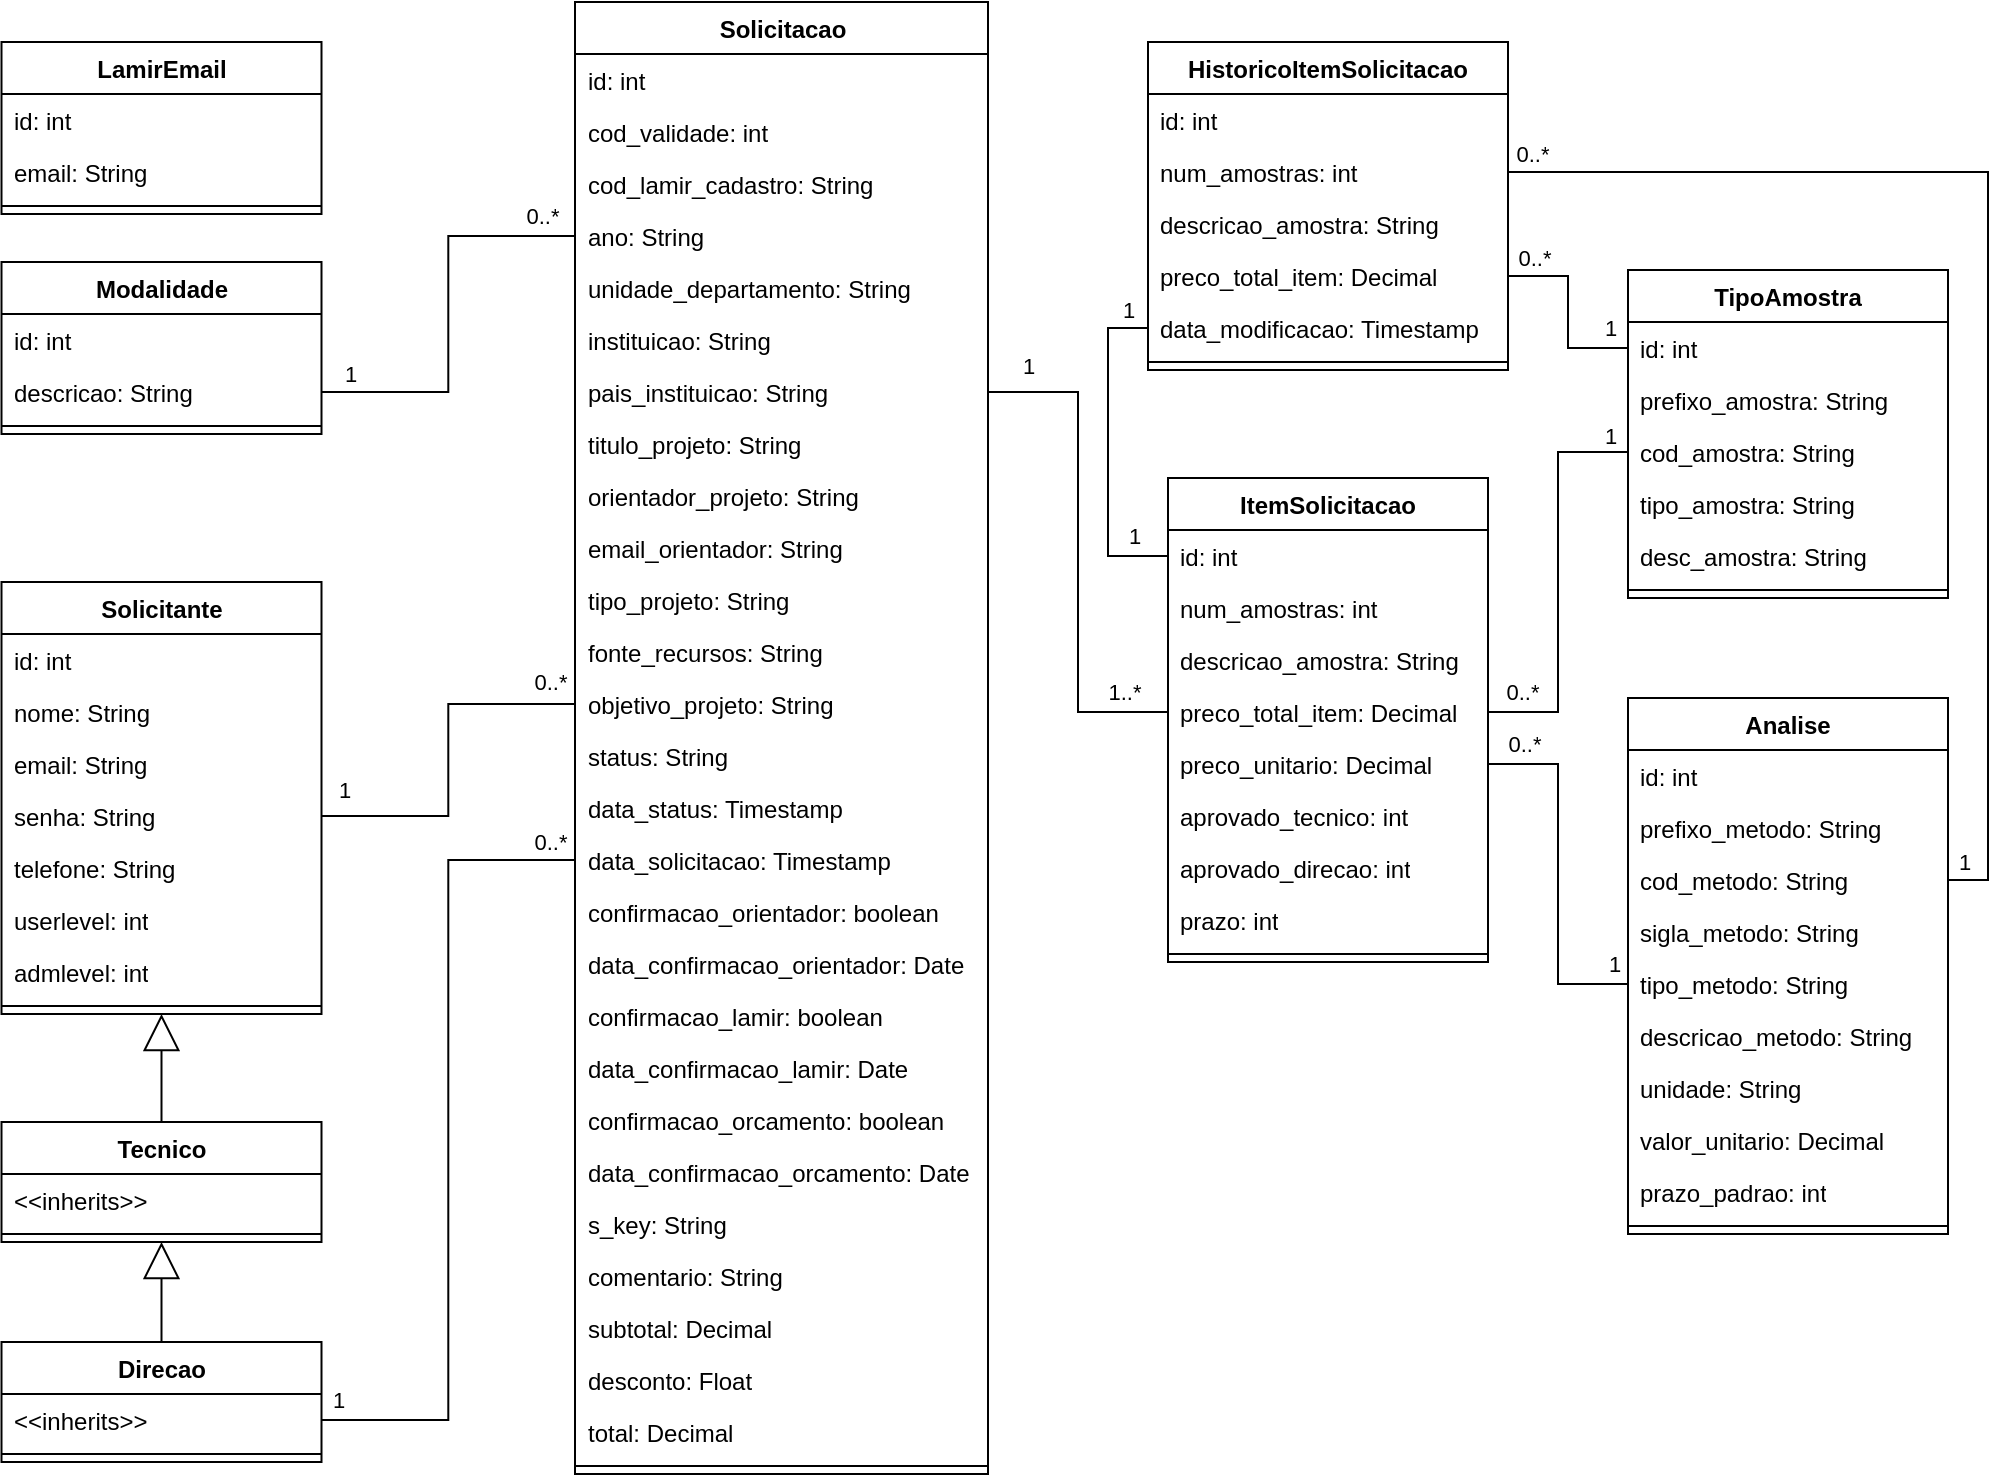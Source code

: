 <mxfile version="26.2.15">
  <diagram name="Página-1" id="T-kE6N22ADqD35Iw9dVv">
    <mxGraphModel dx="1678" dy="989" grid="1" gridSize="10" guides="1" tooltips="1" connect="1" arrows="1" fold="1" page="1" pageScale="1" pageWidth="1169" pageHeight="827" math="0" shadow="0">
      <root>
        <mxCell id="0" />
        <mxCell id="1" parent="0" />
        <mxCell id="AepjA9qyx1A8IS-AuZl7-17" value="Solicitante" style="swimlane;fontStyle=1;align=center;verticalAlign=top;childLayout=stackLayout;horizontal=1;startSize=26;horizontalStack=0;resizeParent=1;resizeParentMax=0;resizeLast=0;collapsible=1;marginBottom=0;whiteSpace=wrap;html=1;" vertex="1" parent="1">
          <mxGeometry x="126.75" y="360" width="160" height="216" as="geometry" />
        </mxCell>
        <mxCell id="AepjA9qyx1A8IS-AuZl7-18" value="id: int" style="text;strokeColor=none;fillColor=none;align=left;verticalAlign=top;spacingLeft=4;spacingRight=4;overflow=hidden;rotatable=0;points=[[0,0.5],[1,0.5]];portConstraint=eastwest;whiteSpace=wrap;html=1;" vertex="1" parent="AepjA9qyx1A8IS-AuZl7-17">
          <mxGeometry y="26" width="160" height="26" as="geometry" />
        </mxCell>
        <mxCell id="AepjA9qyx1A8IS-AuZl7-95" value="nome: String" style="text;strokeColor=none;fillColor=none;align=left;verticalAlign=top;spacingLeft=4;spacingRight=4;overflow=hidden;rotatable=0;points=[[0,0.5],[1,0.5]];portConstraint=eastwest;whiteSpace=wrap;html=1;" vertex="1" parent="AepjA9qyx1A8IS-AuZl7-17">
          <mxGeometry y="52" width="160" height="26" as="geometry" />
        </mxCell>
        <mxCell id="AepjA9qyx1A8IS-AuZl7-96" value="email: String" style="text;strokeColor=none;fillColor=none;align=left;verticalAlign=top;spacingLeft=4;spacingRight=4;overflow=hidden;rotatable=0;points=[[0,0.5],[1,0.5]];portConstraint=eastwest;whiteSpace=wrap;html=1;" vertex="1" parent="AepjA9qyx1A8IS-AuZl7-17">
          <mxGeometry y="78" width="160" height="26" as="geometry" />
        </mxCell>
        <mxCell id="AepjA9qyx1A8IS-AuZl7-98" value="senha: String" style="text;strokeColor=none;fillColor=none;align=left;verticalAlign=top;spacingLeft=4;spacingRight=4;overflow=hidden;rotatable=0;points=[[0,0.5],[1,0.5]];portConstraint=eastwest;whiteSpace=wrap;html=1;" vertex="1" parent="AepjA9qyx1A8IS-AuZl7-17">
          <mxGeometry y="104" width="160" height="26" as="geometry" />
        </mxCell>
        <mxCell id="AepjA9qyx1A8IS-AuZl7-99" value="telefone: String" style="text;strokeColor=none;fillColor=none;align=left;verticalAlign=top;spacingLeft=4;spacingRight=4;overflow=hidden;rotatable=0;points=[[0,0.5],[1,0.5]];portConstraint=eastwest;whiteSpace=wrap;html=1;" vertex="1" parent="AepjA9qyx1A8IS-AuZl7-17">
          <mxGeometry y="130" width="160" height="26" as="geometry" />
        </mxCell>
        <mxCell id="AepjA9qyx1A8IS-AuZl7-97" value="userlevel: int" style="text;strokeColor=none;fillColor=none;align=left;verticalAlign=top;spacingLeft=4;spacingRight=4;overflow=hidden;rotatable=0;points=[[0,0.5],[1,0.5]];portConstraint=eastwest;whiteSpace=wrap;html=1;" vertex="1" parent="AepjA9qyx1A8IS-AuZl7-17">
          <mxGeometry y="156" width="160" height="26" as="geometry" />
        </mxCell>
        <mxCell id="AepjA9qyx1A8IS-AuZl7-100" value="admlevel: int" style="text;strokeColor=none;fillColor=none;align=left;verticalAlign=top;spacingLeft=4;spacingRight=4;overflow=hidden;rotatable=0;points=[[0,0.5],[1,0.5]];portConstraint=eastwest;whiteSpace=wrap;html=1;" vertex="1" parent="AepjA9qyx1A8IS-AuZl7-17">
          <mxGeometry y="182" width="160" height="26" as="geometry" />
        </mxCell>
        <mxCell id="AepjA9qyx1A8IS-AuZl7-19" value="" style="line;strokeWidth=1;fillColor=none;align=left;verticalAlign=middle;spacingTop=-1;spacingLeft=3;spacingRight=3;rotatable=0;labelPosition=right;points=[];portConstraint=eastwest;strokeColor=inherit;" vertex="1" parent="AepjA9qyx1A8IS-AuZl7-17">
          <mxGeometry y="208" width="160" height="8" as="geometry" />
        </mxCell>
        <mxCell id="AepjA9qyx1A8IS-AuZl7-101" style="edgeStyle=orthogonalEdgeStyle;rounded=0;orthogonalLoop=1;jettySize=auto;html=1;exitX=0.5;exitY=0;exitDx=0;exitDy=0;endArrow=block;endFill=0;endSize=16;entryX=0.5;entryY=1;entryDx=0;entryDy=0;" edge="1" parent="1" source="AepjA9qyx1A8IS-AuZl7-25" target="AepjA9qyx1A8IS-AuZl7-17">
          <mxGeometry relative="1" as="geometry">
            <mxPoint x="220" y="590" as="targetPoint" />
          </mxGeometry>
        </mxCell>
        <mxCell id="AepjA9qyx1A8IS-AuZl7-25" value="Tecnico" style="swimlane;fontStyle=1;align=center;verticalAlign=top;childLayout=stackLayout;horizontal=1;startSize=26;horizontalStack=0;resizeParent=1;resizeParentMax=0;resizeLast=0;collapsible=1;marginBottom=0;whiteSpace=wrap;html=1;" vertex="1" parent="1">
          <mxGeometry x="126.75" y="630" width="160" height="60" as="geometry" />
        </mxCell>
        <mxCell id="AepjA9qyx1A8IS-AuZl7-26" value="&amp;lt;&amp;lt;inherits&amp;gt;&amp;gt;" style="text;strokeColor=none;fillColor=none;align=left;verticalAlign=top;spacingLeft=4;spacingRight=4;overflow=hidden;rotatable=0;points=[[0,0.5],[1,0.5]];portConstraint=eastwest;whiteSpace=wrap;html=1;" vertex="1" parent="AepjA9qyx1A8IS-AuZl7-25">
          <mxGeometry y="26" width="160" height="26" as="geometry" />
        </mxCell>
        <mxCell id="AepjA9qyx1A8IS-AuZl7-27" value="" style="line;strokeWidth=1;fillColor=none;align=left;verticalAlign=middle;spacingTop=-1;spacingLeft=3;spacingRight=3;rotatable=0;labelPosition=right;points=[];portConstraint=eastwest;strokeColor=inherit;" vertex="1" parent="AepjA9qyx1A8IS-AuZl7-25">
          <mxGeometry y="52" width="160" height="8" as="geometry" />
        </mxCell>
        <mxCell id="AepjA9qyx1A8IS-AuZl7-29" value="ItemSolicitacao" style="swimlane;fontStyle=1;align=center;verticalAlign=top;childLayout=stackLayout;horizontal=1;startSize=26;horizontalStack=0;resizeParent=1;resizeParentMax=0;resizeLast=0;collapsible=1;marginBottom=0;whiteSpace=wrap;html=1;" vertex="1" parent="1">
          <mxGeometry x="710" y="308" width="160" height="242" as="geometry" />
        </mxCell>
        <mxCell id="AepjA9qyx1A8IS-AuZl7-30" value="id: int" style="text;strokeColor=none;fillColor=none;align=left;verticalAlign=top;spacingLeft=4;spacingRight=4;overflow=hidden;rotatable=0;points=[[0,0.5],[1,0.5]];portConstraint=eastwest;whiteSpace=wrap;html=1;" vertex="1" parent="AepjA9qyx1A8IS-AuZl7-29">
          <mxGeometry y="26" width="160" height="26" as="geometry" />
        </mxCell>
        <mxCell id="AepjA9qyx1A8IS-AuZl7-110" value="num_amostras: int" style="text;strokeColor=none;fillColor=none;align=left;verticalAlign=top;spacingLeft=4;spacingRight=4;overflow=hidden;rotatable=0;points=[[0,0.5],[1,0.5]];portConstraint=eastwest;whiteSpace=wrap;html=1;" vertex="1" parent="AepjA9qyx1A8IS-AuZl7-29">
          <mxGeometry y="52" width="160" height="26" as="geometry" />
        </mxCell>
        <mxCell id="AepjA9qyx1A8IS-AuZl7-115" value="descricao_amostra: String" style="text;strokeColor=none;fillColor=none;align=left;verticalAlign=top;spacingLeft=4;spacingRight=4;overflow=hidden;rotatable=0;points=[[0,0.5],[1,0.5]];portConstraint=eastwest;whiteSpace=wrap;html=1;" vertex="1" parent="AepjA9qyx1A8IS-AuZl7-29">
          <mxGeometry y="78" width="160" height="26" as="geometry" />
        </mxCell>
        <mxCell id="AepjA9qyx1A8IS-AuZl7-112" value="preco_total_item: Decimal" style="text;strokeColor=none;fillColor=none;align=left;verticalAlign=top;spacingLeft=4;spacingRight=4;overflow=hidden;rotatable=0;points=[[0,0.5],[1,0.5]];portConstraint=eastwest;whiteSpace=wrap;html=1;" vertex="1" parent="AepjA9qyx1A8IS-AuZl7-29">
          <mxGeometry y="104" width="160" height="26" as="geometry" />
        </mxCell>
        <mxCell id="AepjA9qyx1A8IS-AuZl7-114" value="preco_unitario: Decimal" style="text;strokeColor=none;fillColor=none;align=left;verticalAlign=top;spacingLeft=4;spacingRight=4;overflow=hidden;rotatable=0;points=[[0,0.5],[1,0.5]];portConstraint=eastwest;whiteSpace=wrap;html=1;" vertex="1" parent="AepjA9qyx1A8IS-AuZl7-29">
          <mxGeometry y="130" width="160" height="26" as="geometry" />
        </mxCell>
        <mxCell id="AepjA9qyx1A8IS-AuZl7-113" value="aprovado_tecnico: int" style="text;strokeColor=none;fillColor=none;align=left;verticalAlign=top;spacingLeft=4;spacingRight=4;overflow=hidden;rotatable=0;points=[[0,0.5],[1,0.5]];portConstraint=eastwest;whiteSpace=wrap;html=1;" vertex="1" parent="AepjA9qyx1A8IS-AuZl7-29">
          <mxGeometry y="156" width="160" height="26" as="geometry" />
        </mxCell>
        <mxCell id="AepjA9qyx1A8IS-AuZl7-111" value="aprovado_direcao: int" style="text;strokeColor=none;fillColor=none;align=left;verticalAlign=top;spacingLeft=4;spacingRight=4;overflow=hidden;rotatable=0;points=[[0,0.5],[1,0.5]];portConstraint=eastwest;whiteSpace=wrap;html=1;" vertex="1" parent="AepjA9qyx1A8IS-AuZl7-29">
          <mxGeometry y="182" width="160" height="26" as="geometry" />
        </mxCell>
        <mxCell id="AepjA9qyx1A8IS-AuZl7-116" value="prazo: int" style="text;strokeColor=none;fillColor=none;align=left;verticalAlign=top;spacingLeft=4;spacingRight=4;overflow=hidden;rotatable=0;points=[[0,0.5],[1,0.5]];portConstraint=eastwest;whiteSpace=wrap;html=1;" vertex="1" parent="AepjA9qyx1A8IS-AuZl7-29">
          <mxGeometry y="208" width="160" height="26" as="geometry" />
        </mxCell>
        <mxCell id="AepjA9qyx1A8IS-AuZl7-31" value="" style="line;strokeWidth=1;fillColor=none;align=left;verticalAlign=middle;spacingTop=-1;spacingLeft=3;spacingRight=3;rotatable=0;labelPosition=right;points=[];portConstraint=eastwest;strokeColor=inherit;" vertex="1" parent="AepjA9qyx1A8IS-AuZl7-29">
          <mxGeometry y="234" width="160" height="8" as="geometry" />
        </mxCell>
        <mxCell id="AepjA9qyx1A8IS-AuZl7-33" value="Solicitacao" style="swimlane;fontStyle=1;align=center;verticalAlign=top;childLayout=stackLayout;horizontal=1;startSize=26;horizontalStack=0;resizeParent=1;resizeParentMax=0;resizeLast=0;collapsible=1;marginBottom=0;whiteSpace=wrap;html=1;" vertex="1" parent="1">
          <mxGeometry x="413.5" y="70" width="206.5" height="736" as="geometry" />
        </mxCell>
        <mxCell id="AepjA9qyx1A8IS-AuZl7-34" value="id: int" style="text;strokeColor=none;fillColor=none;align=left;verticalAlign=top;spacingLeft=4;spacingRight=4;overflow=hidden;rotatable=0;points=[[0,0.5],[1,0.5]];portConstraint=eastwest;whiteSpace=wrap;html=1;" vertex="1" parent="AepjA9qyx1A8IS-AuZl7-33">
          <mxGeometry y="26" width="206.5" height="26" as="geometry" />
        </mxCell>
        <mxCell id="AepjA9qyx1A8IS-AuZl7-62" value="cod_validade: int" style="text;strokeColor=none;fillColor=none;align=left;verticalAlign=top;spacingLeft=4;spacingRight=4;overflow=hidden;rotatable=0;points=[[0,0.5],[1,0.5]];portConstraint=eastwest;whiteSpace=wrap;html=1;" vertex="1" parent="AepjA9qyx1A8IS-AuZl7-33">
          <mxGeometry y="52" width="206.5" height="26" as="geometry" />
        </mxCell>
        <mxCell id="AepjA9qyx1A8IS-AuZl7-63" value="cod_lamir_cadastro: String" style="text;strokeColor=none;fillColor=none;align=left;verticalAlign=top;spacingLeft=4;spacingRight=4;overflow=hidden;rotatable=0;points=[[0,0.5],[1,0.5]];portConstraint=eastwest;whiteSpace=wrap;html=1;" vertex="1" parent="AepjA9qyx1A8IS-AuZl7-33">
          <mxGeometry y="78" width="206.5" height="26" as="geometry" />
        </mxCell>
        <mxCell id="AepjA9qyx1A8IS-AuZl7-64" value="ano: String" style="text;strokeColor=none;fillColor=none;align=left;verticalAlign=top;spacingLeft=4;spacingRight=4;overflow=hidden;rotatable=0;points=[[0,0.5],[1,0.5]];portConstraint=eastwest;whiteSpace=wrap;html=1;" vertex="1" parent="AepjA9qyx1A8IS-AuZl7-33">
          <mxGeometry y="104" width="206.5" height="26" as="geometry" />
        </mxCell>
        <mxCell id="AepjA9qyx1A8IS-AuZl7-67" value="unidade_departamento: String" style="text;strokeColor=none;fillColor=none;align=left;verticalAlign=top;spacingLeft=4;spacingRight=4;overflow=hidden;rotatable=0;points=[[0,0.5],[1,0.5]];portConstraint=eastwest;whiteSpace=wrap;html=1;" vertex="1" parent="AepjA9qyx1A8IS-AuZl7-33">
          <mxGeometry y="130" width="206.5" height="26" as="geometry" />
        </mxCell>
        <mxCell id="AepjA9qyx1A8IS-AuZl7-68" value="instituicao: String" style="text;strokeColor=none;fillColor=none;align=left;verticalAlign=top;spacingLeft=4;spacingRight=4;overflow=hidden;rotatable=0;points=[[0,0.5],[1,0.5]];portConstraint=eastwest;whiteSpace=wrap;html=1;" vertex="1" parent="AepjA9qyx1A8IS-AuZl7-33">
          <mxGeometry y="156" width="206.5" height="26" as="geometry" />
        </mxCell>
        <mxCell id="AepjA9qyx1A8IS-AuZl7-73" value="pais_instituicao: String" style="text;strokeColor=none;fillColor=none;align=left;verticalAlign=top;spacingLeft=4;spacingRight=4;overflow=hidden;rotatable=0;points=[[0,0.5],[1,0.5]];portConstraint=eastwest;whiteSpace=wrap;html=1;" vertex="1" parent="AepjA9qyx1A8IS-AuZl7-33">
          <mxGeometry y="182" width="206.5" height="26" as="geometry" />
        </mxCell>
        <mxCell id="AepjA9qyx1A8IS-AuZl7-74" value="titulo_projeto: String" style="text;strokeColor=none;fillColor=none;align=left;verticalAlign=top;spacingLeft=4;spacingRight=4;overflow=hidden;rotatable=0;points=[[0,0.5],[1,0.5]];portConstraint=eastwest;whiteSpace=wrap;html=1;" vertex="1" parent="AepjA9qyx1A8IS-AuZl7-33">
          <mxGeometry y="208" width="206.5" height="26" as="geometry" />
        </mxCell>
        <mxCell id="AepjA9qyx1A8IS-AuZl7-81" value="orientador_projeto: String" style="text;strokeColor=none;fillColor=none;align=left;verticalAlign=top;spacingLeft=4;spacingRight=4;overflow=hidden;rotatable=0;points=[[0,0.5],[1,0.5]];portConstraint=eastwest;whiteSpace=wrap;html=1;" vertex="1" parent="AepjA9qyx1A8IS-AuZl7-33">
          <mxGeometry y="234" width="206.5" height="26" as="geometry" />
        </mxCell>
        <mxCell id="AepjA9qyx1A8IS-AuZl7-80" value="email_orientador: String" style="text;strokeColor=none;fillColor=none;align=left;verticalAlign=top;spacingLeft=4;spacingRight=4;overflow=hidden;rotatable=0;points=[[0,0.5],[1,0.5]];portConstraint=eastwest;whiteSpace=wrap;html=1;" vertex="1" parent="AepjA9qyx1A8IS-AuZl7-33">
          <mxGeometry y="260" width="206.5" height="26" as="geometry" />
        </mxCell>
        <mxCell id="AepjA9qyx1A8IS-AuZl7-79" value="tipo_projeto: String" style="text;strokeColor=none;fillColor=none;align=left;verticalAlign=top;spacingLeft=4;spacingRight=4;overflow=hidden;rotatable=0;points=[[0,0.5],[1,0.5]];portConstraint=eastwest;whiteSpace=wrap;html=1;" vertex="1" parent="AepjA9qyx1A8IS-AuZl7-33">
          <mxGeometry y="286" width="206.5" height="26" as="geometry" />
        </mxCell>
        <mxCell id="AepjA9qyx1A8IS-AuZl7-78" value="fonte_recursos: String" style="text;strokeColor=none;fillColor=none;align=left;verticalAlign=top;spacingLeft=4;spacingRight=4;overflow=hidden;rotatable=0;points=[[0,0.5],[1,0.5]];portConstraint=eastwest;whiteSpace=wrap;html=1;" vertex="1" parent="AepjA9qyx1A8IS-AuZl7-33">
          <mxGeometry y="312" width="206.5" height="26" as="geometry" />
        </mxCell>
        <mxCell id="AepjA9qyx1A8IS-AuZl7-77" value="objetivo_projeto: String" style="text;strokeColor=none;fillColor=none;align=left;verticalAlign=top;spacingLeft=4;spacingRight=4;overflow=hidden;rotatable=0;points=[[0,0.5],[1,0.5]];portConstraint=eastwest;whiteSpace=wrap;html=1;" vertex="1" parent="AepjA9qyx1A8IS-AuZl7-33">
          <mxGeometry y="338" width="206.5" height="26" as="geometry" />
        </mxCell>
        <mxCell id="AepjA9qyx1A8IS-AuZl7-76" value="status: String" style="text;strokeColor=none;fillColor=none;align=left;verticalAlign=top;spacingLeft=4;spacingRight=4;overflow=hidden;rotatable=0;points=[[0,0.5],[1,0.5]];portConstraint=eastwest;whiteSpace=wrap;html=1;" vertex="1" parent="AepjA9qyx1A8IS-AuZl7-33">
          <mxGeometry y="364" width="206.5" height="26" as="geometry" />
        </mxCell>
        <mxCell id="AepjA9qyx1A8IS-AuZl7-75" value="data_status: Timestamp" style="text;strokeColor=none;fillColor=none;align=left;verticalAlign=top;spacingLeft=4;spacingRight=4;overflow=hidden;rotatable=0;points=[[0,0.5],[1,0.5]];portConstraint=eastwest;whiteSpace=wrap;html=1;" vertex="1" parent="AepjA9qyx1A8IS-AuZl7-33">
          <mxGeometry y="390" width="206.5" height="26" as="geometry" />
        </mxCell>
        <mxCell id="AepjA9qyx1A8IS-AuZl7-72" value="data_solicitacao: Timestamp" style="text;strokeColor=none;fillColor=none;align=left;verticalAlign=top;spacingLeft=4;spacingRight=4;overflow=hidden;rotatable=0;points=[[0,0.5],[1,0.5]];portConstraint=eastwest;whiteSpace=wrap;html=1;" vertex="1" parent="AepjA9qyx1A8IS-AuZl7-33">
          <mxGeometry y="416" width="206.5" height="26" as="geometry" />
        </mxCell>
        <mxCell id="AepjA9qyx1A8IS-AuZl7-71" value="confirmacao_orientador: boolean" style="text;strokeColor=none;fillColor=none;align=left;verticalAlign=top;spacingLeft=4;spacingRight=4;overflow=hidden;rotatable=0;points=[[0,0.5],[1,0.5]];portConstraint=eastwest;whiteSpace=wrap;html=1;" vertex="1" parent="AepjA9qyx1A8IS-AuZl7-33">
          <mxGeometry y="442" width="206.5" height="26" as="geometry" />
        </mxCell>
        <mxCell id="AepjA9qyx1A8IS-AuZl7-86" value="data_confirmacao_orientador: Date" style="text;strokeColor=none;fillColor=none;align=left;verticalAlign=top;spacingLeft=4;spacingRight=4;overflow=hidden;rotatable=0;points=[[0,0.5],[1,0.5]];portConstraint=eastwest;whiteSpace=wrap;html=1;" vertex="1" parent="AepjA9qyx1A8IS-AuZl7-33">
          <mxGeometry y="468" width="206.5" height="26" as="geometry" />
        </mxCell>
        <mxCell id="AepjA9qyx1A8IS-AuZl7-85" value="confirmacao_lamir: boolean" style="text;strokeColor=none;fillColor=none;align=left;verticalAlign=top;spacingLeft=4;spacingRight=4;overflow=hidden;rotatable=0;points=[[0,0.5],[1,0.5]];portConstraint=eastwest;whiteSpace=wrap;html=1;" vertex="1" parent="AepjA9qyx1A8IS-AuZl7-33">
          <mxGeometry y="494" width="206.5" height="26" as="geometry" />
        </mxCell>
        <mxCell id="AepjA9qyx1A8IS-AuZl7-84" value="data_confirmacao_lamir: Date" style="text;strokeColor=none;fillColor=none;align=left;verticalAlign=top;spacingLeft=4;spacingRight=4;overflow=hidden;rotatable=0;points=[[0,0.5],[1,0.5]];portConstraint=eastwest;whiteSpace=wrap;html=1;" vertex="1" parent="AepjA9qyx1A8IS-AuZl7-33">
          <mxGeometry y="520" width="206.5" height="26" as="geometry" />
        </mxCell>
        <mxCell id="AepjA9qyx1A8IS-AuZl7-83" value="confirmacao_orcamento: boolean" style="text;strokeColor=none;fillColor=none;align=left;verticalAlign=top;spacingLeft=4;spacingRight=4;overflow=hidden;rotatable=0;points=[[0,0.5],[1,0.5]];portConstraint=eastwest;whiteSpace=wrap;html=1;" vertex="1" parent="AepjA9qyx1A8IS-AuZl7-33">
          <mxGeometry y="546" width="206.5" height="26" as="geometry" />
        </mxCell>
        <mxCell id="AepjA9qyx1A8IS-AuZl7-82" value="data_confirmacao_orcamento: Date" style="text;strokeColor=none;fillColor=none;align=left;verticalAlign=top;spacingLeft=4;spacingRight=4;overflow=hidden;rotatable=0;points=[[0,0.5],[1,0.5]];portConstraint=eastwest;whiteSpace=wrap;html=1;" vertex="1" parent="AepjA9qyx1A8IS-AuZl7-33">
          <mxGeometry y="572" width="206.5" height="26" as="geometry" />
        </mxCell>
        <mxCell id="AepjA9qyx1A8IS-AuZl7-87" value="s_key: String" style="text;strokeColor=none;fillColor=none;align=left;verticalAlign=top;spacingLeft=4;spacingRight=4;overflow=hidden;rotatable=0;points=[[0,0.5],[1,0.5]];portConstraint=eastwest;whiteSpace=wrap;html=1;" vertex="1" parent="AepjA9qyx1A8IS-AuZl7-33">
          <mxGeometry y="598" width="206.5" height="26" as="geometry" />
        </mxCell>
        <mxCell id="AepjA9qyx1A8IS-AuZl7-90" value="comentario: String" style="text;strokeColor=none;fillColor=none;align=left;verticalAlign=top;spacingLeft=4;spacingRight=4;overflow=hidden;rotatable=0;points=[[0,0.5],[1,0.5]];portConstraint=eastwest;whiteSpace=wrap;html=1;" vertex="1" parent="AepjA9qyx1A8IS-AuZl7-33">
          <mxGeometry y="624" width="206.5" height="26" as="geometry" />
        </mxCell>
        <mxCell id="AepjA9qyx1A8IS-AuZl7-89" value="subtotal: Decimal" style="text;strokeColor=none;fillColor=none;align=left;verticalAlign=top;spacingLeft=4;spacingRight=4;overflow=hidden;rotatable=0;points=[[0,0.5],[1,0.5]];portConstraint=eastwest;whiteSpace=wrap;html=1;" vertex="1" parent="AepjA9qyx1A8IS-AuZl7-33">
          <mxGeometry y="650" width="206.5" height="26" as="geometry" />
        </mxCell>
        <mxCell id="AepjA9qyx1A8IS-AuZl7-88" value="desconto: Float" style="text;strokeColor=none;fillColor=none;align=left;verticalAlign=top;spacingLeft=4;spacingRight=4;overflow=hidden;rotatable=0;points=[[0,0.5],[1,0.5]];portConstraint=eastwest;whiteSpace=wrap;html=1;" vertex="1" parent="AepjA9qyx1A8IS-AuZl7-33">
          <mxGeometry y="676" width="206.5" height="26" as="geometry" />
        </mxCell>
        <mxCell id="AepjA9qyx1A8IS-AuZl7-70" value="total: Decimal" style="text;strokeColor=none;fillColor=none;align=left;verticalAlign=top;spacingLeft=4;spacingRight=4;overflow=hidden;rotatable=0;points=[[0,0.5],[1,0.5]];portConstraint=eastwest;whiteSpace=wrap;html=1;" vertex="1" parent="AepjA9qyx1A8IS-AuZl7-33">
          <mxGeometry y="702" width="206.5" height="26" as="geometry" />
        </mxCell>
        <mxCell id="AepjA9qyx1A8IS-AuZl7-35" value="" style="line;strokeWidth=1;fillColor=none;align=left;verticalAlign=middle;spacingTop=-1;spacingLeft=3;spacingRight=3;rotatable=0;labelPosition=right;points=[];portConstraint=eastwest;strokeColor=inherit;" vertex="1" parent="AepjA9qyx1A8IS-AuZl7-33">
          <mxGeometry y="728" width="206.5" height="8" as="geometry" />
        </mxCell>
        <mxCell id="AepjA9qyx1A8IS-AuZl7-45" value="LamirEmail" style="swimlane;fontStyle=1;align=center;verticalAlign=top;childLayout=stackLayout;horizontal=1;startSize=26;horizontalStack=0;resizeParent=1;resizeParentMax=0;resizeLast=0;collapsible=1;marginBottom=0;whiteSpace=wrap;html=1;" vertex="1" parent="1">
          <mxGeometry x="126.75" y="90" width="160" height="86" as="geometry" />
        </mxCell>
        <mxCell id="AepjA9qyx1A8IS-AuZl7-46" value="id: int" style="text;strokeColor=none;fillColor=none;align=left;verticalAlign=top;spacingLeft=4;spacingRight=4;overflow=hidden;rotatable=0;points=[[0,0.5],[1,0.5]];portConstraint=eastwest;whiteSpace=wrap;html=1;" vertex="1" parent="AepjA9qyx1A8IS-AuZl7-45">
          <mxGeometry y="26" width="160" height="26" as="geometry" />
        </mxCell>
        <mxCell id="AepjA9qyx1A8IS-AuZl7-184" value="email: String" style="text;strokeColor=none;fillColor=none;align=left;verticalAlign=top;spacingLeft=4;spacingRight=4;overflow=hidden;rotatable=0;points=[[0,0.5],[1,0.5]];portConstraint=eastwest;whiteSpace=wrap;html=1;" vertex="1" parent="AepjA9qyx1A8IS-AuZl7-45">
          <mxGeometry y="52" width="160" height="26" as="geometry" />
        </mxCell>
        <mxCell id="AepjA9qyx1A8IS-AuZl7-47" value="" style="line;strokeWidth=1;fillColor=none;align=left;verticalAlign=middle;spacingTop=-1;spacingLeft=3;spacingRight=3;rotatable=0;labelPosition=right;points=[];portConstraint=eastwest;strokeColor=inherit;" vertex="1" parent="AepjA9qyx1A8IS-AuZl7-45">
          <mxGeometry y="78" width="160" height="8" as="geometry" />
        </mxCell>
        <mxCell id="AepjA9qyx1A8IS-AuZl7-53" value="Modalidade" style="swimlane;fontStyle=1;align=center;verticalAlign=top;childLayout=stackLayout;horizontal=1;startSize=26;horizontalStack=0;resizeParent=1;resizeParentMax=0;resizeLast=0;collapsible=1;marginBottom=0;whiteSpace=wrap;html=1;" vertex="1" parent="1">
          <mxGeometry x="126.75" y="200" width="160" height="86" as="geometry" />
        </mxCell>
        <mxCell id="AepjA9qyx1A8IS-AuZl7-54" value="id: int" style="text;strokeColor=none;fillColor=none;align=left;verticalAlign=top;spacingLeft=4;spacingRight=4;overflow=hidden;rotatable=0;points=[[0,0.5],[1,0.5]];portConstraint=eastwest;whiteSpace=wrap;html=1;" vertex="1" parent="AepjA9qyx1A8IS-AuZl7-53">
          <mxGeometry y="26" width="160" height="26" as="geometry" />
        </mxCell>
        <mxCell id="AepjA9qyx1A8IS-AuZl7-91" value="descricao: String" style="text;strokeColor=none;fillColor=none;align=left;verticalAlign=top;spacingLeft=4;spacingRight=4;overflow=hidden;rotatable=0;points=[[0,0.5],[1,0.5]];portConstraint=eastwest;whiteSpace=wrap;html=1;" vertex="1" parent="AepjA9qyx1A8IS-AuZl7-53">
          <mxGeometry y="52" width="160" height="26" as="geometry" />
        </mxCell>
        <mxCell id="AepjA9qyx1A8IS-AuZl7-55" value="" style="line;strokeWidth=1;fillColor=none;align=left;verticalAlign=middle;spacingTop=-1;spacingLeft=3;spacingRight=3;rotatable=0;labelPosition=right;points=[];portConstraint=eastwest;strokeColor=inherit;" vertex="1" parent="AepjA9qyx1A8IS-AuZl7-53">
          <mxGeometry y="78" width="160" height="8" as="geometry" />
        </mxCell>
        <mxCell id="AepjA9qyx1A8IS-AuZl7-156" style="edgeStyle=orthogonalEdgeStyle;rounded=0;orthogonalLoop=1;jettySize=auto;html=1;exitX=1;exitY=0.5;exitDx=0;exitDy=0;entryX=0;entryY=0.5;entryDx=0;entryDy=0;endArrow=none;startFill=0;" edge="1" parent="1" source="AepjA9qyx1A8IS-AuZl7-103" target="AepjA9qyx1A8IS-AuZl7-72">
          <mxGeometry relative="1" as="geometry" />
        </mxCell>
        <mxCell id="AepjA9qyx1A8IS-AuZl7-160" value="1" style="edgeLabel;html=1;align=center;verticalAlign=middle;resizable=0;points=[];" vertex="1" connectable="0" parent="AepjA9qyx1A8IS-AuZl7-156">
          <mxGeometry x="-0.881" relative="1" as="geometry">
            <mxPoint x="-16" y="-10" as="offset" />
          </mxGeometry>
        </mxCell>
        <mxCell id="AepjA9qyx1A8IS-AuZl7-161" value="0..*" style="edgeLabel;html=1;align=center;verticalAlign=middle;resizable=0;points=[];" vertex="1" connectable="0" parent="AepjA9qyx1A8IS-AuZl7-156">
          <mxGeometry x="0.861" y="-2" relative="1" as="geometry">
            <mxPoint x="15" y="-11" as="offset" />
          </mxGeometry>
        </mxCell>
        <mxCell id="AepjA9qyx1A8IS-AuZl7-102" value="Direcao" style="swimlane;fontStyle=1;align=center;verticalAlign=top;childLayout=stackLayout;horizontal=1;startSize=26;horizontalStack=0;resizeParent=1;resizeParentMax=0;resizeLast=0;collapsible=1;marginBottom=0;whiteSpace=wrap;html=1;" vertex="1" parent="1">
          <mxGeometry x="126.75" y="740" width="160" height="60" as="geometry" />
        </mxCell>
        <mxCell id="AepjA9qyx1A8IS-AuZl7-103" value="&amp;lt;&amp;lt;inherits&amp;gt;&amp;gt;" style="text;strokeColor=none;fillColor=none;align=left;verticalAlign=top;spacingLeft=4;spacingRight=4;overflow=hidden;rotatable=0;points=[[0,0.5],[1,0.5]];portConstraint=eastwest;whiteSpace=wrap;html=1;" vertex="1" parent="AepjA9qyx1A8IS-AuZl7-102">
          <mxGeometry y="26" width="160" height="26" as="geometry" />
        </mxCell>
        <mxCell id="AepjA9qyx1A8IS-AuZl7-104" value="" style="line;strokeWidth=1;fillColor=none;align=left;verticalAlign=middle;spacingTop=-1;spacingLeft=3;spacingRight=3;rotatable=0;labelPosition=right;points=[];portConstraint=eastwest;strokeColor=inherit;" vertex="1" parent="AepjA9qyx1A8IS-AuZl7-102">
          <mxGeometry y="52" width="160" height="8" as="geometry" />
        </mxCell>
        <mxCell id="AepjA9qyx1A8IS-AuZl7-119" style="edgeStyle=orthogonalEdgeStyle;rounded=0;orthogonalLoop=1;jettySize=auto;html=1;exitX=0;exitY=0.5;exitDx=0;exitDy=0;entryX=1;entryY=0.5;entryDx=0;entryDy=0;endArrow=none;startFill=0;" edge="1" parent="1" source="AepjA9qyx1A8IS-AuZl7-112" target="AepjA9qyx1A8IS-AuZl7-73">
          <mxGeometry relative="1" as="geometry" />
        </mxCell>
        <mxCell id="AepjA9qyx1A8IS-AuZl7-120" value="1" style="edgeLabel;html=1;align=center;verticalAlign=middle;resizable=0;points=[];" vertex="1" connectable="0" parent="AepjA9qyx1A8IS-AuZl7-119">
          <mxGeometry x="0.845" y="-1" relative="1" as="geometry">
            <mxPoint y="-12" as="offset" />
          </mxGeometry>
        </mxCell>
        <mxCell id="AepjA9qyx1A8IS-AuZl7-121" value="1..*" style="edgeLabel;html=1;align=center;verticalAlign=middle;resizable=0;points=[];" vertex="1" connectable="0" parent="AepjA9qyx1A8IS-AuZl7-119">
          <mxGeometry x="-0.853" y="-1" relative="1" as="geometry">
            <mxPoint x="-4" y="-9" as="offset" />
          </mxGeometry>
        </mxCell>
        <mxCell id="AepjA9qyx1A8IS-AuZl7-122" style="edgeStyle=orthogonalEdgeStyle;rounded=0;orthogonalLoop=1;jettySize=auto;html=1;exitX=1;exitY=0.5;exitDx=0;exitDy=0;entryX=0;entryY=0.5;entryDx=0;entryDy=0;endArrow=none;startFill=0;" edge="1" parent="1" source="AepjA9qyx1A8IS-AuZl7-91" target="AepjA9qyx1A8IS-AuZl7-64">
          <mxGeometry relative="1" as="geometry" />
        </mxCell>
        <mxCell id="AepjA9qyx1A8IS-AuZl7-123" value="1" style="edgeLabel;html=1;align=center;verticalAlign=middle;resizable=0;points=[];" vertex="1" connectable="0" parent="AepjA9qyx1A8IS-AuZl7-122">
          <mxGeometry x="-0.87" relative="1" as="geometry">
            <mxPoint y="-9" as="offset" />
          </mxGeometry>
        </mxCell>
        <mxCell id="AepjA9qyx1A8IS-AuZl7-124" value="0..*" style="edgeLabel;html=1;align=center;verticalAlign=middle;resizable=0;points=[];" vertex="1" connectable="0" parent="AepjA9qyx1A8IS-AuZl7-122">
          <mxGeometry x="0.866" y="-1" relative="1" as="geometry">
            <mxPoint x="-3" y="-11" as="offset" />
          </mxGeometry>
        </mxCell>
        <mxCell id="AepjA9qyx1A8IS-AuZl7-125" value="TipoAmostra" style="swimlane;fontStyle=1;align=center;verticalAlign=top;childLayout=stackLayout;horizontal=1;startSize=26;horizontalStack=0;resizeParent=1;resizeParentMax=0;resizeLast=0;collapsible=1;marginBottom=0;whiteSpace=wrap;html=1;" vertex="1" parent="1">
          <mxGeometry x="940" y="204" width="160" height="164" as="geometry" />
        </mxCell>
        <mxCell id="AepjA9qyx1A8IS-AuZl7-126" value="id: int" style="text;strokeColor=none;fillColor=none;align=left;verticalAlign=top;spacingLeft=4;spacingRight=4;overflow=hidden;rotatable=0;points=[[0,0.5],[1,0.5]];portConstraint=eastwest;whiteSpace=wrap;html=1;" vertex="1" parent="AepjA9qyx1A8IS-AuZl7-125">
          <mxGeometry y="26" width="160" height="26" as="geometry" />
        </mxCell>
        <mxCell id="AepjA9qyx1A8IS-AuZl7-129" value="prefixo_amostra: String" style="text;strokeColor=none;fillColor=none;align=left;verticalAlign=top;spacingLeft=4;spacingRight=4;overflow=hidden;rotatable=0;points=[[0,0.5],[1,0.5]];portConstraint=eastwest;whiteSpace=wrap;html=1;" vertex="1" parent="AepjA9qyx1A8IS-AuZl7-125">
          <mxGeometry y="52" width="160" height="26" as="geometry" />
        </mxCell>
        <mxCell id="AepjA9qyx1A8IS-AuZl7-131" value="cod_amostra: String" style="text;strokeColor=none;fillColor=none;align=left;verticalAlign=top;spacingLeft=4;spacingRight=4;overflow=hidden;rotatable=0;points=[[0,0.5],[1,0.5]];portConstraint=eastwest;whiteSpace=wrap;html=1;" vertex="1" parent="AepjA9qyx1A8IS-AuZl7-125">
          <mxGeometry y="78" width="160" height="26" as="geometry" />
        </mxCell>
        <mxCell id="AepjA9qyx1A8IS-AuZl7-132" value="tipo_amostra: String" style="text;strokeColor=none;fillColor=none;align=left;verticalAlign=top;spacingLeft=4;spacingRight=4;overflow=hidden;rotatable=0;points=[[0,0.5],[1,0.5]];portConstraint=eastwest;whiteSpace=wrap;html=1;" vertex="1" parent="AepjA9qyx1A8IS-AuZl7-125">
          <mxGeometry y="104" width="160" height="26" as="geometry" />
        </mxCell>
        <mxCell id="AepjA9qyx1A8IS-AuZl7-130" value="desc_amostra: String" style="text;strokeColor=none;fillColor=none;align=left;verticalAlign=top;spacingLeft=4;spacingRight=4;overflow=hidden;rotatable=0;points=[[0,0.5],[1,0.5]];portConstraint=eastwest;whiteSpace=wrap;html=1;" vertex="1" parent="AepjA9qyx1A8IS-AuZl7-125">
          <mxGeometry y="130" width="160" height="26" as="geometry" />
        </mxCell>
        <mxCell id="AepjA9qyx1A8IS-AuZl7-127" value="" style="line;strokeWidth=1;fillColor=none;align=left;verticalAlign=middle;spacingTop=-1;spacingLeft=3;spacingRight=3;rotatable=0;labelPosition=right;points=[];portConstraint=eastwest;strokeColor=inherit;" vertex="1" parent="AepjA9qyx1A8IS-AuZl7-125">
          <mxGeometry y="156" width="160" height="8" as="geometry" />
        </mxCell>
        <mxCell id="AepjA9qyx1A8IS-AuZl7-133" style="edgeStyle=orthogonalEdgeStyle;rounded=0;orthogonalLoop=1;jettySize=auto;html=1;exitX=0;exitY=0.5;exitDx=0;exitDy=0;entryX=1;entryY=0.5;entryDx=0;entryDy=0;endArrow=none;startFill=0;" edge="1" parent="1" source="AepjA9qyx1A8IS-AuZl7-131" target="AepjA9qyx1A8IS-AuZl7-112">
          <mxGeometry relative="1" as="geometry" />
        </mxCell>
        <mxCell id="AepjA9qyx1A8IS-AuZl7-134" value="1" style="edgeLabel;html=1;align=center;verticalAlign=middle;resizable=0;points=[];" vertex="1" connectable="0" parent="AepjA9qyx1A8IS-AuZl7-133">
          <mxGeometry x="-0.834" relative="1" as="geometry">
            <mxPoint x="7" y="-8" as="offset" />
          </mxGeometry>
        </mxCell>
        <mxCell id="AepjA9qyx1A8IS-AuZl7-135" value="0..*" style="edgeLabel;html=1;align=center;verticalAlign=middle;resizable=0;points=[];" vertex="1" connectable="0" parent="AepjA9qyx1A8IS-AuZl7-133">
          <mxGeometry x="0.85" y="-1" relative="1" as="geometry">
            <mxPoint x="2" y="-9" as="offset" />
          </mxGeometry>
        </mxCell>
        <mxCell id="AepjA9qyx1A8IS-AuZl7-136" value="Analise" style="swimlane;fontStyle=1;align=center;verticalAlign=top;childLayout=stackLayout;horizontal=1;startSize=26;horizontalStack=0;resizeParent=1;resizeParentMax=0;resizeLast=0;collapsible=1;marginBottom=0;whiteSpace=wrap;html=1;" vertex="1" parent="1">
          <mxGeometry x="940" y="418" width="160" height="268" as="geometry" />
        </mxCell>
        <mxCell id="AepjA9qyx1A8IS-AuZl7-137" value="id: int" style="text;strokeColor=none;fillColor=none;align=left;verticalAlign=top;spacingLeft=4;spacingRight=4;overflow=hidden;rotatable=0;points=[[0,0.5],[1,0.5]];portConstraint=eastwest;whiteSpace=wrap;html=1;" vertex="1" parent="AepjA9qyx1A8IS-AuZl7-136">
          <mxGeometry y="26" width="160" height="26" as="geometry" />
        </mxCell>
        <mxCell id="AepjA9qyx1A8IS-AuZl7-144" value="prefixo_metodo: String" style="text;strokeColor=none;fillColor=none;align=left;verticalAlign=top;spacingLeft=4;spacingRight=4;overflow=hidden;rotatable=0;points=[[0,0.5],[1,0.5]];portConstraint=eastwest;whiteSpace=wrap;html=1;" vertex="1" parent="AepjA9qyx1A8IS-AuZl7-136">
          <mxGeometry y="52" width="160" height="26" as="geometry" />
        </mxCell>
        <mxCell id="AepjA9qyx1A8IS-AuZl7-148" value="cod_metodo: String" style="text;strokeColor=none;fillColor=none;align=left;verticalAlign=top;spacingLeft=4;spacingRight=4;overflow=hidden;rotatable=0;points=[[0,0.5],[1,0.5]];portConstraint=eastwest;whiteSpace=wrap;html=1;" vertex="1" parent="AepjA9qyx1A8IS-AuZl7-136">
          <mxGeometry y="78" width="160" height="26" as="geometry" />
        </mxCell>
        <mxCell id="AepjA9qyx1A8IS-AuZl7-150" value="sigla_metodo: String" style="text;strokeColor=none;fillColor=none;align=left;verticalAlign=top;spacingLeft=4;spacingRight=4;overflow=hidden;rotatable=0;points=[[0,0.5],[1,0.5]];portConstraint=eastwest;whiteSpace=wrap;html=1;" vertex="1" parent="AepjA9qyx1A8IS-AuZl7-136">
          <mxGeometry y="104" width="160" height="26" as="geometry" />
        </mxCell>
        <mxCell id="AepjA9qyx1A8IS-AuZl7-149" value="tipo_metodo: String" style="text;strokeColor=none;fillColor=none;align=left;verticalAlign=top;spacingLeft=4;spacingRight=4;overflow=hidden;rotatable=0;points=[[0,0.5],[1,0.5]];portConstraint=eastwest;whiteSpace=wrap;html=1;" vertex="1" parent="AepjA9qyx1A8IS-AuZl7-136">
          <mxGeometry y="130" width="160" height="26" as="geometry" />
        </mxCell>
        <mxCell id="AepjA9qyx1A8IS-AuZl7-147" value="descricao_metodo: String" style="text;strokeColor=none;fillColor=none;align=left;verticalAlign=top;spacingLeft=4;spacingRight=4;overflow=hidden;rotatable=0;points=[[0,0.5],[1,0.5]];portConstraint=eastwest;whiteSpace=wrap;html=1;" vertex="1" parent="AepjA9qyx1A8IS-AuZl7-136">
          <mxGeometry y="156" width="160" height="26" as="geometry" />
        </mxCell>
        <mxCell id="AepjA9qyx1A8IS-AuZl7-146" value="unidade: String" style="text;strokeColor=none;fillColor=none;align=left;verticalAlign=top;spacingLeft=4;spacingRight=4;overflow=hidden;rotatable=0;points=[[0,0.5],[1,0.5]];portConstraint=eastwest;whiteSpace=wrap;html=1;" vertex="1" parent="AepjA9qyx1A8IS-AuZl7-136">
          <mxGeometry y="182" width="160" height="26" as="geometry" />
        </mxCell>
        <mxCell id="AepjA9qyx1A8IS-AuZl7-145" value="valor_unitario: Decimal" style="text;strokeColor=none;fillColor=none;align=left;verticalAlign=top;spacingLeft=4;spacingRight=4;overflow=hidden;rotatable=0;points=[[0,0.5],[1,0.5]];portConstraint=eastwest;whiteSpace=wrap;html=1;" vertex="1" parent="AepjA9qyx1A8IS-AuZl7-136">
          <mxGeometry y="208" width="160" height="26" as="geometry" />
        </mxCell>
        <mxCell id="AepjA9qyx1A8IS-AuZl7-151" value="prazo_padrao: int" style="text;strokeColor=none;fillColor=none;align=left;verticalAlign=top;spacingLeft=4;spacingRight=4;overflow=hidden;rotatable=0;points=[[0,0.5],[1,0.5]];portConstraint=eastwest;whiteSpace=wrap;html=1;" vertex="1" parent="AepjA9qyx1A8IS-AuZl7-136">
          <mxGeometry y="234" width="160" height="26" as="geometry" />
        </mxCell>
        <mxCell id="AepjA9qyx1A8IS-AuZl7-142" value="" style="line;strokeWidth=1;fillColor=none;align=left;verticalAlign=middle;spacingTop=-1;spacingLeft=3;spacingRight=3;rotatable=0;labelPosition=right;points=[];portConstraint=eastwest;strokeColor=inherit;" vertex="1" parent="AepjA9qyx1A8IS-AuZl7-136">
          <mxGeometry y="260" width="160" height="8" as="geometry" />
        </mxCell>
        <mxCell id="AepjA9qyx1A8IS-AuZl7-152" style="edgeStyle=orthogonalEdgeStyle;rounded=0;orthogonalLoop=1;jettySize=auto;html=1;exitX=0;exitY=0.5;exitDx=0;exitDy=0;entryX=1;entryY=0.5;entryDx=0;entryDy=0;endArrow=none;startFill=0;" edge="1" parent="1" source="AepjA9qyx1A8IS-AuZl7-149" target="AepjA9qyx1A8IS-AuZl7-114">
          <mxGeometry relative="1" as="geometry" />
        </mxCell>
        <mxCell id="AepjA9qyx1A8IS-AuZl7-153" value="1" style="edgeLabel;html=1;align=center;verticalAlign=middle;resizable=0;points=[];" vertex="1" connectable="0" parent="AepjA9qyx1A8IS-AuZl7-152">
          <mxGeometry x="-0.895" y="-1" relative="1" as="geometry">
            <mxPoint x="2" y="-9" as="offset" />
          </mxGeometry>
        </mxCell>
        <mxCell id="AepjA9qyx1A8IS-AuZl7-154" value="0..*" style="edgeLabel;html=1;align=center;verticalAlign=middle;resizable=0;points=[];" vertex="1" connectable="0" parent="AepjA9qyx1A8IS-AuZl7-152">
          <mxGeometry x="0.933" y="1" relative="1" as="geometry">
            <mxPoint x="12" y="-11" as="offset" />
          </mxGeometry>
        </mxCell>
        <mxCell id="AepjA9qyx1A8IS-AuZl7-157" style="edgeStyle=orthogonalEdgeStyle;rounded=0;orthogonalLoop=1;jettySize=auto;html=1;exitX=1;exitY=0.5;exitDx=0;exitDy=0;entryX=0;entryY=0.5;entryDx=0;entryDy=0;endArrow=none;startFill=0;" edge="1" parent="1" source="AepjA9qyx1A8IS-AuZl7-98" target="AepjA9qyx1A8IS-AuZl7-77">
          <mxGeometry relative="1" as="geometry" />
        </mxCell>
        <mxCell id="AepjA9qyx1A8IS-AuZl7-158" value="1" style="edgeLabel;html=1;align=center;verticalAlign=middle;resizable=0;points=[];" vertex="1" connectable="0" parent="AepjA9qyx1A8IS-AuZl7-157">
          <mxGeometry x="-0.883" y="-1" relative="1" as="geometry">
            <mxPoint y="-14" as="offset" />
          </mxGeometry>
        </mxCell>
        <mxCell id="AepjA9qyx1A8IS-AuZl7-159" value="0..*" style="edgeLabel;html=1;align=center;verticalAlign=middle;resizable=0;points=[];" vertex="1" connectable="0" parent="AepjA9qyx1A8IS-AuZl7-157">
          <mxGeometry x="0.88" relative="1" as="geometry">
            <mxPoint x="-2" y="-11" as="offset" />
          </mxGeometry>
        </mxCell>
        <mxCell id="AepjA9qyx1A8IS-AuZl7-162" value="HistoricoItemSolicitacao" style="swimlane;fontStyle=1;align=center;verticalAlign=top;childLayout=stackLayout;horizontal=1;startSize=26;horizontalStack=0;resizeParent=1;resizeParentMax=0;resizeLast=0;collapsible=1;marginBottom=0;whiteSpace=wrap;html=1;" vertex="1" parent="1">
          <mxGeometry x="700" y="90" width="180" height="164" as="geometry" />
        </mxCell>
        <mxCell id="AepjA9qyx1A8IS-AuZl7-163" value="id: int" style="text;strokeColor=none;fillColor=none;align=left;verticalAlign=top;spacingLeft=4;spacingRight=4;overflow=hidden;rotatable=0;points=[[0,0.5],[1,0.5]];portConstraint=eastwest;whiteSpace=wrap;html=1;" vertex="1" parent="AepjA9qyx1A8IS-AuZl7-162">
          <mxGeometry y="26" width="180" height="26" as="geometry" />
        </mxCell>
        <mxCell id="AepjA9qyx1A8IS-AuZl7-167" value="num_amostras: int" style="text;strokeColor=none;fillColor=none;align=left;verticalAlign=top;spacingLeft=4;spacingRight=4;overflow=hidden;rotatable=0;points=[[0,0.5],[1,0.5]];portConstraint=eastwest;whiteSpace=wrap;html=1;" vertex="1" parent="AepjA9qyx1A8IS-AuZl7-162">
          <mxGeometry y="52" width="180" height="26" as="geometry" />
        </mxCell>
        <mxCell id="AepjA9qyx1A8IS-AuZl7-169" value="descricao_amostra: String" style="text;strokeColor=none;fillColor=none;align=left;verticalAlign=top;spacingLeft=4;spacingRight=4;overflow=hidden;rotatable=0;points=[[0,0.5],[1,0.5]];portConstraint=eastwest;whiteSpace=wrap;html=1;" vertex="1" parent="AepjA9qyx1A8IS-AuZl7-162">
          <mxGeometry y="78" width="180" height="26" as="geometry" />
        </mxCell>
        <mxCell id="AepjA9qyx1A8IS-AuZl7-168" value="preco_total_item: Decimal" style="text;strokeColor=none;fillColor=none;align=left;verticalAlign=top;spacingLeft=4;spacingRight=4;overflow=hidden;rotatable=0;points=[[0,0.5],[1,0.5]];portConstraint=eastwest;whiteSpace=wrap;html=1;" vertex="1" parent="AepjA9qyx1A8IS-AuZl7-162">
          <mxGeometry y="104" width="180" height="26" as="geometry" />
        </mxCell>
        <mxCell id="AepjA9qyx1A8IS-AuZl7-166" value="data_modificacao: Timestamp" style="text;strokeColor=none;fillColor=none;align=left;verticalAlign=top;spacingLeft=4;spacingRight=4;overflow=hidden;rotatable=0;points=[[0,0.5],[1,0.5]];portConstraint=eastwest;whiteSpace=wrap;html=1;" vertex="1" parent="AepjA9qyx1A8IS-AuZl7-162">
          <mxGeometry y="130" width="180" height="26" as="geometry" />
        </mxCell>
        <mxCell id="AepjA9qyx1A8IS-AuZl7-164" value="" style="line;strokeWidth=1;fillColor=none;align=left;verticalAlign=middle;spacingTop=-1;spacingLeft=3;spacingRight=3;rotatable=0;labelPosition=right;points=[];portConstraint=eastwest;strokeColor=inherit;" vertex="1" parent="AepjA9qyx1A8IS-AuZl7-162">
          <mxGeometry y="156" width="180" height="8" as="geometry" />
        </mxCell>
        <mxCell id="AepjA9qyx1A8IS-AuZl7-174" style="edgeStyle=orthogonalEdgeStyle;rounded=0;orthogonalLoop=1;jettySize=auto;html=1;exitX=0;exitY=0.5;exitDx=0;exitDy=0;entryX=0;entryY=0.5;entryDx=0;entryDy=0;endArrow=none;startFill=0;" edge="1" parent="1" source="AepjA9qyx1A8IS-AuZl7-166" target="AepjA9qyx1A8IS-AuZl7-30">
          <mxGeometry relative="1" as="geometry" />
        </mxCell>
        <mxCell id="AepjA9qyx1A8IS-AuZl7-175" value="1" style="edgeLabel;html=1;align=center;verticalAlign=middle;resizable=0;points=[];" vertex="1" connectable="0" parent="AepjA9qyx1A8IS-AuZl7-174">
          <mxGeometry x="-0.875" relative="1" as="geometry">
            <mxPoint y="-9" as="offset" />
          </mxGeometry>
        </mxCell>
        <mxCell id="AepjA9qyx1A8IS-AuZl7-176" value="1" style="edgeLabel;html=1;align=center;verticalAlign=middle;resizable=0;points=[];" vertex="1" connectable="0" parent="AepjA9qyx1A8IS-AuZl7-174">
          <mxGeometry x="0.831" relative="1" as="geometry">
            <mxPoint x="-3" y="-10" as="offset" />
          </mxGeometry>
        </mxCell>
        <mxCell id="AepjA9qyx1A8IS-AuZl7-177" style="edgeStyle=orthogonalEdgeStyle;rounded=0;orthogonalLoop=1;jettySize=auto;html=1;exitX=1;exitY=0.5;exitDx=0;exitDy=0;entryX=0;entryY=0.5;entryDx=0;entryDy=0;endArrow=none;startFill=0;" edge="1" parent="1" source="AepjA9qyx1A8IS-AuZl7-168" target="AepjA9qyx1A8IS-AuZl7-126">
          <mxGeometry relative="1" as="geometry" />
        </mxCell>
        <mxCell id="AepjA9qyx1A8IS-AuZl7-179" value="1" style="edgeLabel;html=1;align=center;verticalAlign=middle;resizable=0;points=[];" vertex="1" connectable="0" parent="AepjA9qyx1A8IS-AuZl7-177">
          <mxGeometry x="-0.738" relative="1" as="geometry">
            <mxPoint x="38" y="26" as="offset" />
          </mxGeometry>
        </mxCell>
        <mxCell id="AepjA9qyx1A8IS-AuZl7-180" value="0..*" style="edgeLabel;html=1;align=center;verticalAlign=middle;resizable=0;points=[];" vertex="1" connectable="0" parent="AepjA9qyx1A8IS-AuZl7-177">
          <mxGeometry x="-0.863" y="1" relative="1" as="geometry">
            <mxPoint x="6" y="-8" as="offset" />
          </mxGeometry>
        </mxCell>
        <mxCell id="AepjA9qyx1A8IS-AuZl7-178" style="edgeStyle=orthogonalEdgeStyle;rounded=0;orthogonalLoop=1;jettySize=auto;html=1;exitX=1;exitY=0.5;exitDx=0;exitDy=0;entryX=1;entryY=0.5;entryDx=0;entryDy=0;endArrow=none;startFill=0;" edge="1" parent="1" source="AepjA9qyx1A8IS-AuZl7-167" target="AepjA9qyx1A8IS-AuZl7-148">
          <mxGeometry relative="1" as="geometry" />
        </mxCell>
        <mxCell id="AepjA9qyx1A8IS-AuZl7-181" value="0..*" style="edgeLabel;html=1;align=center;verticalAlign=middle;resizable=0;points=[];" vertex="1" connectable="0" parent="AepjA9qyx1A8IS-AuZl7-178">
          <mxGeometry x="-0.951" y="1" relative="1" as="geometry">
            <mxPoint x="-3" y="-8" as="offset" />
          </mxGeometry>
        </mxCell>
        <mxCell id="AepjA9qyx1A8IS-AuZl7-182" value="1" style="edgeLabel;html=1;align=center;verticalAlign=middle;resizable=0;points=[];" vertex="1" connectable="0" parent="AepjA9qyx1A8IS-AuZl7-178">
          <mxGeometry x="0.98" relative="1" as="geometry">
            <mxPoint x="2" y="-9" as="offset" />
          </mxGeometry>
        </mxCell>
        <mxCell id="AepjA9qyx1A8IS-AuZl7-183" style="edgeStyle=orthogonalEdgeStyle;rounded=0;orthogonalLoop=1;jettySize=auto;html=1;exitX=0.5;exitY=0;exitDx=0;exitDy=0;endArrow=block;endFill=0;endSize=16;entryX=0.5;entryY=1;entryDx=0;entryDy=0;" edge="1" parent="1" source="AepjA9qyx1A8IS-AuZl7-102" target="AepjA9qyx1A8IS-AuZl7-25">
          <mxGeometry relative="1" as="geometry">
            <mxPoint x="217" y="586" as="targetPoint" />
            <mxPoint x="217" y="640" as="sourcePoint" />
          </mxGeometry>
        </mxCell>
      </root>
    </mxGraphModel>
  </diagram>
</mxfile>
